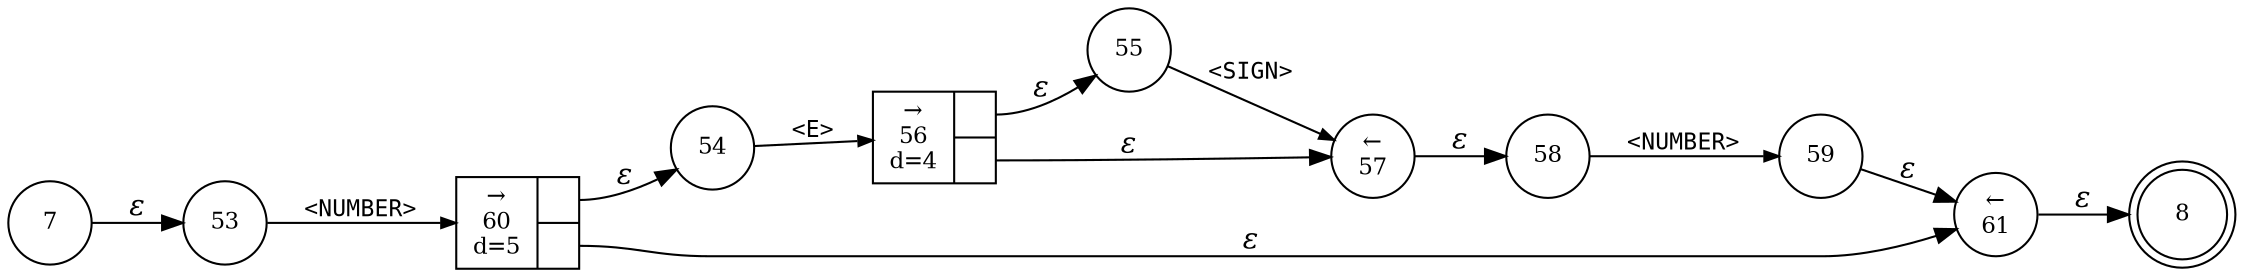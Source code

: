 digraph ATN {
rankdir=LR;
s8[fontsize=11, label="8", shape=doublecircle, fixedsize=true, width=.6];
s53[fontsize=11,label="53", shape=circle, fixedsize=true, width=.55, peripheries=1];
s54[fontsize=11,label="54", shape=circle, fixedsize=true, width=.55, peripheries=1];
s7[fontsize=11,label="7", shape=circle, fixedsize=true, width=.55, peripheries=1];
s55[fontsize=11,label="55", shape=circle, fixedsize=true, width=.55, peripheries=1];
s56[fontsize=11,label="{&rarr;\n56\nd=4|{<p0>|<p1>}}", shape=record, fixedsize=false, peripheries=1];
s57[fontsize=11,label="&larr;\n57", shape=circle, fixedsize=true, width=.55, peripheries=1];
s58[fontsize=11,label="58", shape=circle, fixedsize=true, width=.55, peripheries=1];
s59[fontsize=11,label="59", shape=circle, fixedsize=true, width=.55, peripheries=1];
s60[fontsize=11,label="{&rarr;\n60\nd=5|{<p0>|<p1>}}", shape=record, fixedsize=false, peripheries=1];
s61[fontsize=11,label="&larr;\n61", shape=circle, fixedsize=true, width=.55, peripheries=1];
s7 -> s53 [fontname="Times-Italic", label="&epsilon;"];
s53 -> s60 [fontsize=11, fontname="Courier", arrowsize=.7, label = "<NUMBER>", arrowhead = normal];
s60:p0 -> s54 [fontname="Times-Italic", label="&epsilon;"];
s60:p1 -> s61 [fontname="Times-Italic", label="&epsilon;"];
s54 -> s56 [fontsize=11, fontname="Courier", arrowsize=.7, label = "<E>", arrowhead = normal];
s61 -> s8 [fontname="Times-Italic", label="&epsilon;"];
s56:p0 -> s55 [fontname="Times-Italic", label="&epsilon;"];
s56:p1 -> s57 [fontname="Times-Italic", label="&epsilon;"];
s55 -> s57 [fontsize=11, fontname="Courier", arrowsize=.7, label = "<SIGN>", arrowhead = normal];
s57 -> s58 [fontname="Times-Italic", label="&epsilon;"];
s58 -> s59 [fontsize=11, fontname="Courier", arrowsize=.7, label = "<NUMBER>", arrowhead = normal];
s59 -> s61 [fontname="Times-Italic", label="&epsilon;"];
}